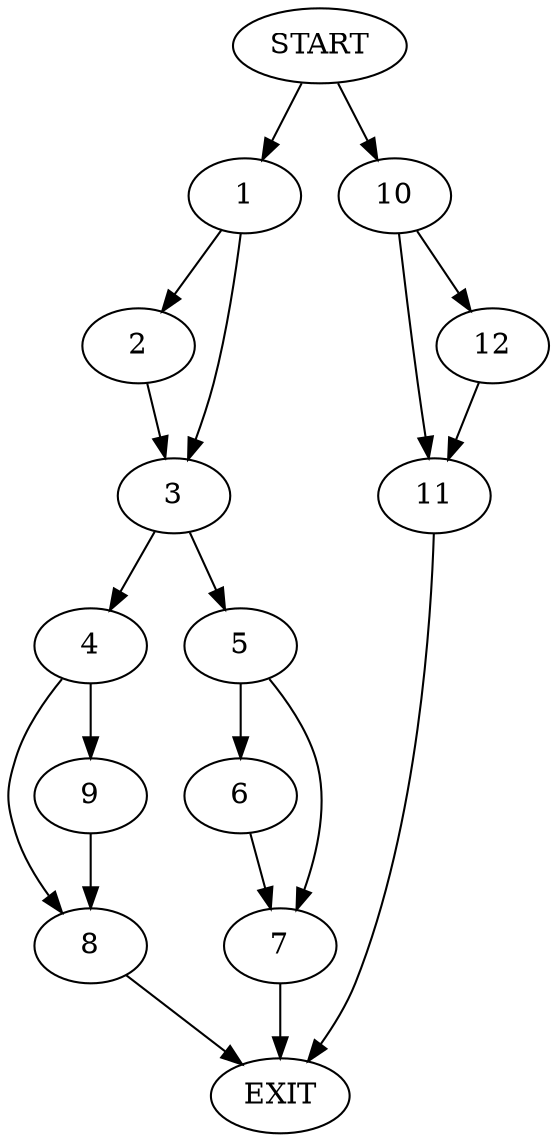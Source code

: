 digraph {
0 [label="START"]
13 [label="EXIT"]
0 -> 1
1 -> 2
1 -> 3
2 -> 3
3 -> 4
3 -> 5
5 -> 6
5 -> 7
4 -> 8
4 -> 9
6 -> 7
7 -> 13
9 -> 8
8 -> 13
0 -> 10
10 -> 11
10 -> 12
11 -> 13
12 -> 11
}
